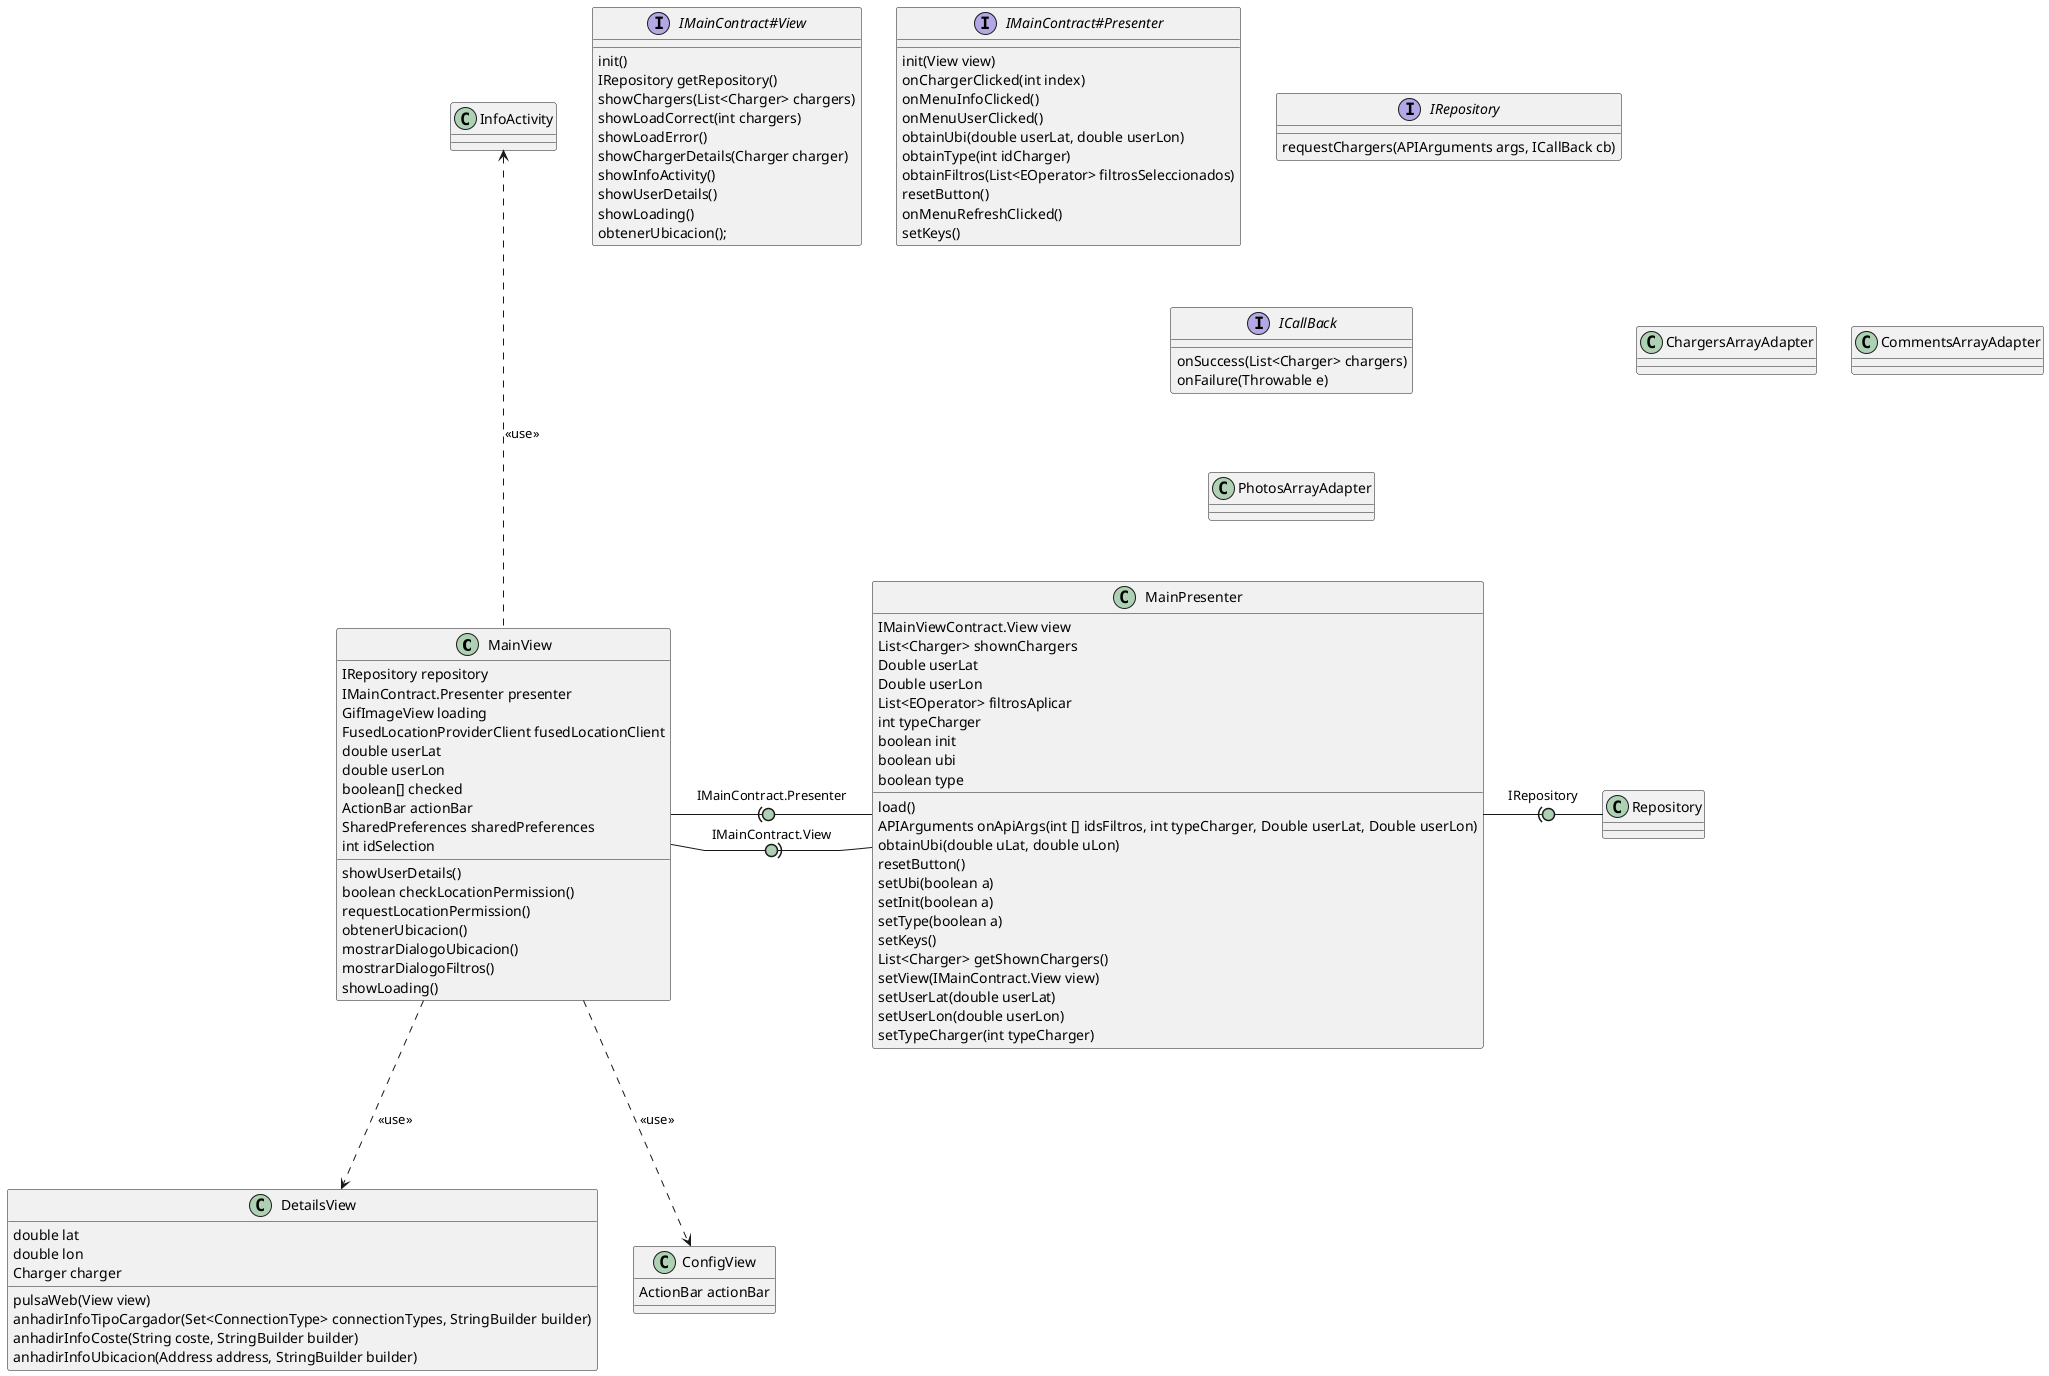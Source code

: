 @startuml arquitectura

skinparam linetype polyline
skinparam arrowLollipopColor #ADD1B2

MainView -right(0- MainPresenter : IMainContract.Presenter
MainView -right0)- MainPresenter : IMainContract.View
MainView -up..-> InfoActivity : <<use>>
MainView -down..> DetailsView : <<use>>
MainView -down..> ConfigView : <<use>>


MainPresenter -right(0- Repository : IRepository

together {
  interface IMainContract#View
  interface IMainContract#Presenter
  interface IRepository
  interface ICallBack
}

class MainPresenter {
   IMainViewContract.View view
   List<Charger> shownChargers
   Double userLat
   Double userLon
   List<EOperator> filtrosAplicar
   int typeCharger
   boolean init
   boolean ubi
   boolean type
   load()
   APIArguments onApiArgs(int [] idsFiltros, int typeCharger, Double userLat, Double userLon) 
   obtainUbi(double uLat, double uLon)
   resetButton()
   setUbi(boolean a)
   setInit(boolean a)
   setType(boolean a)
   setKeys()
   List<Charger> getShownChargers()
   setView(IMainContract.View view)
   setUserLat(double userLat)
   setUserLon(double userLon)
   setTypeCharger(int typeCharger)
}

class MainView {
   IRepository repository
   IMainContract.Presenter presenter
   GifImageView loading
   FusedLocationProviderClient fusedLocationClient
   double userLat
   double userLon
   boolean[] checked
   ActionBar actionBar
   SharedPreferences sharedPreferences
   int idSelection
   showUserDetails()
   boolean checkLocationPermission() 
   requestLocationPermission()
   obtenerUbicacion()
   mostrarDialogoUbicacion()
   mostrarDialogoFiltros()
   showLoading()
}

class ChargersArrayAdapter {
   
}

class CommentsArrayAdapter {}

class PhotosArrayAdapter {}

class ConfigView {
   ActionBar actionBar
}
class DetailsView {
   double lat
   double lon
   Charger charger
   pulsaWeb(View view)
   anhadirInfoTipoCargador(Set<ConnectionType> connectionTypes, StringBuilder builder)
   anhadirInfoCoste(String coste, StringBuilder builder)
   anhadirInfoUbicacion(Address address, StringBuilder builder)
}

interface IMainContract#View {
    init()
    IRepository getRepository()
    showChargers(List<Charger> chargers)
    showLoadCorrect(int chargers)
    showLoadError()
    showChargerDetails(Charger charger)
    showInfoActivity()
    showUserDetails()
    showLoading()
    obtenerUbicacion();
}

interface IMainContract#Presenter {
   init(View view)
   onChargerClicked(int index)
   onMenuInfoClicked()
   onMenuUserClicked()
   obtainUbi(double userLat, double userLon)
   obtainType(int idCharger)
   obtainFiltros(List<EOperator> filtrosSeleccionados)
   resetButton()
   onMenuRefreshClicked()  
   setKeys()
}

interface IRepository {
    requestChargers(APIArguments args, ICallBack cb)
}

interface ICallBack {
    onSuccess(List<Charger> chargers)
    onFailure(Throwable e)
}

@enduml